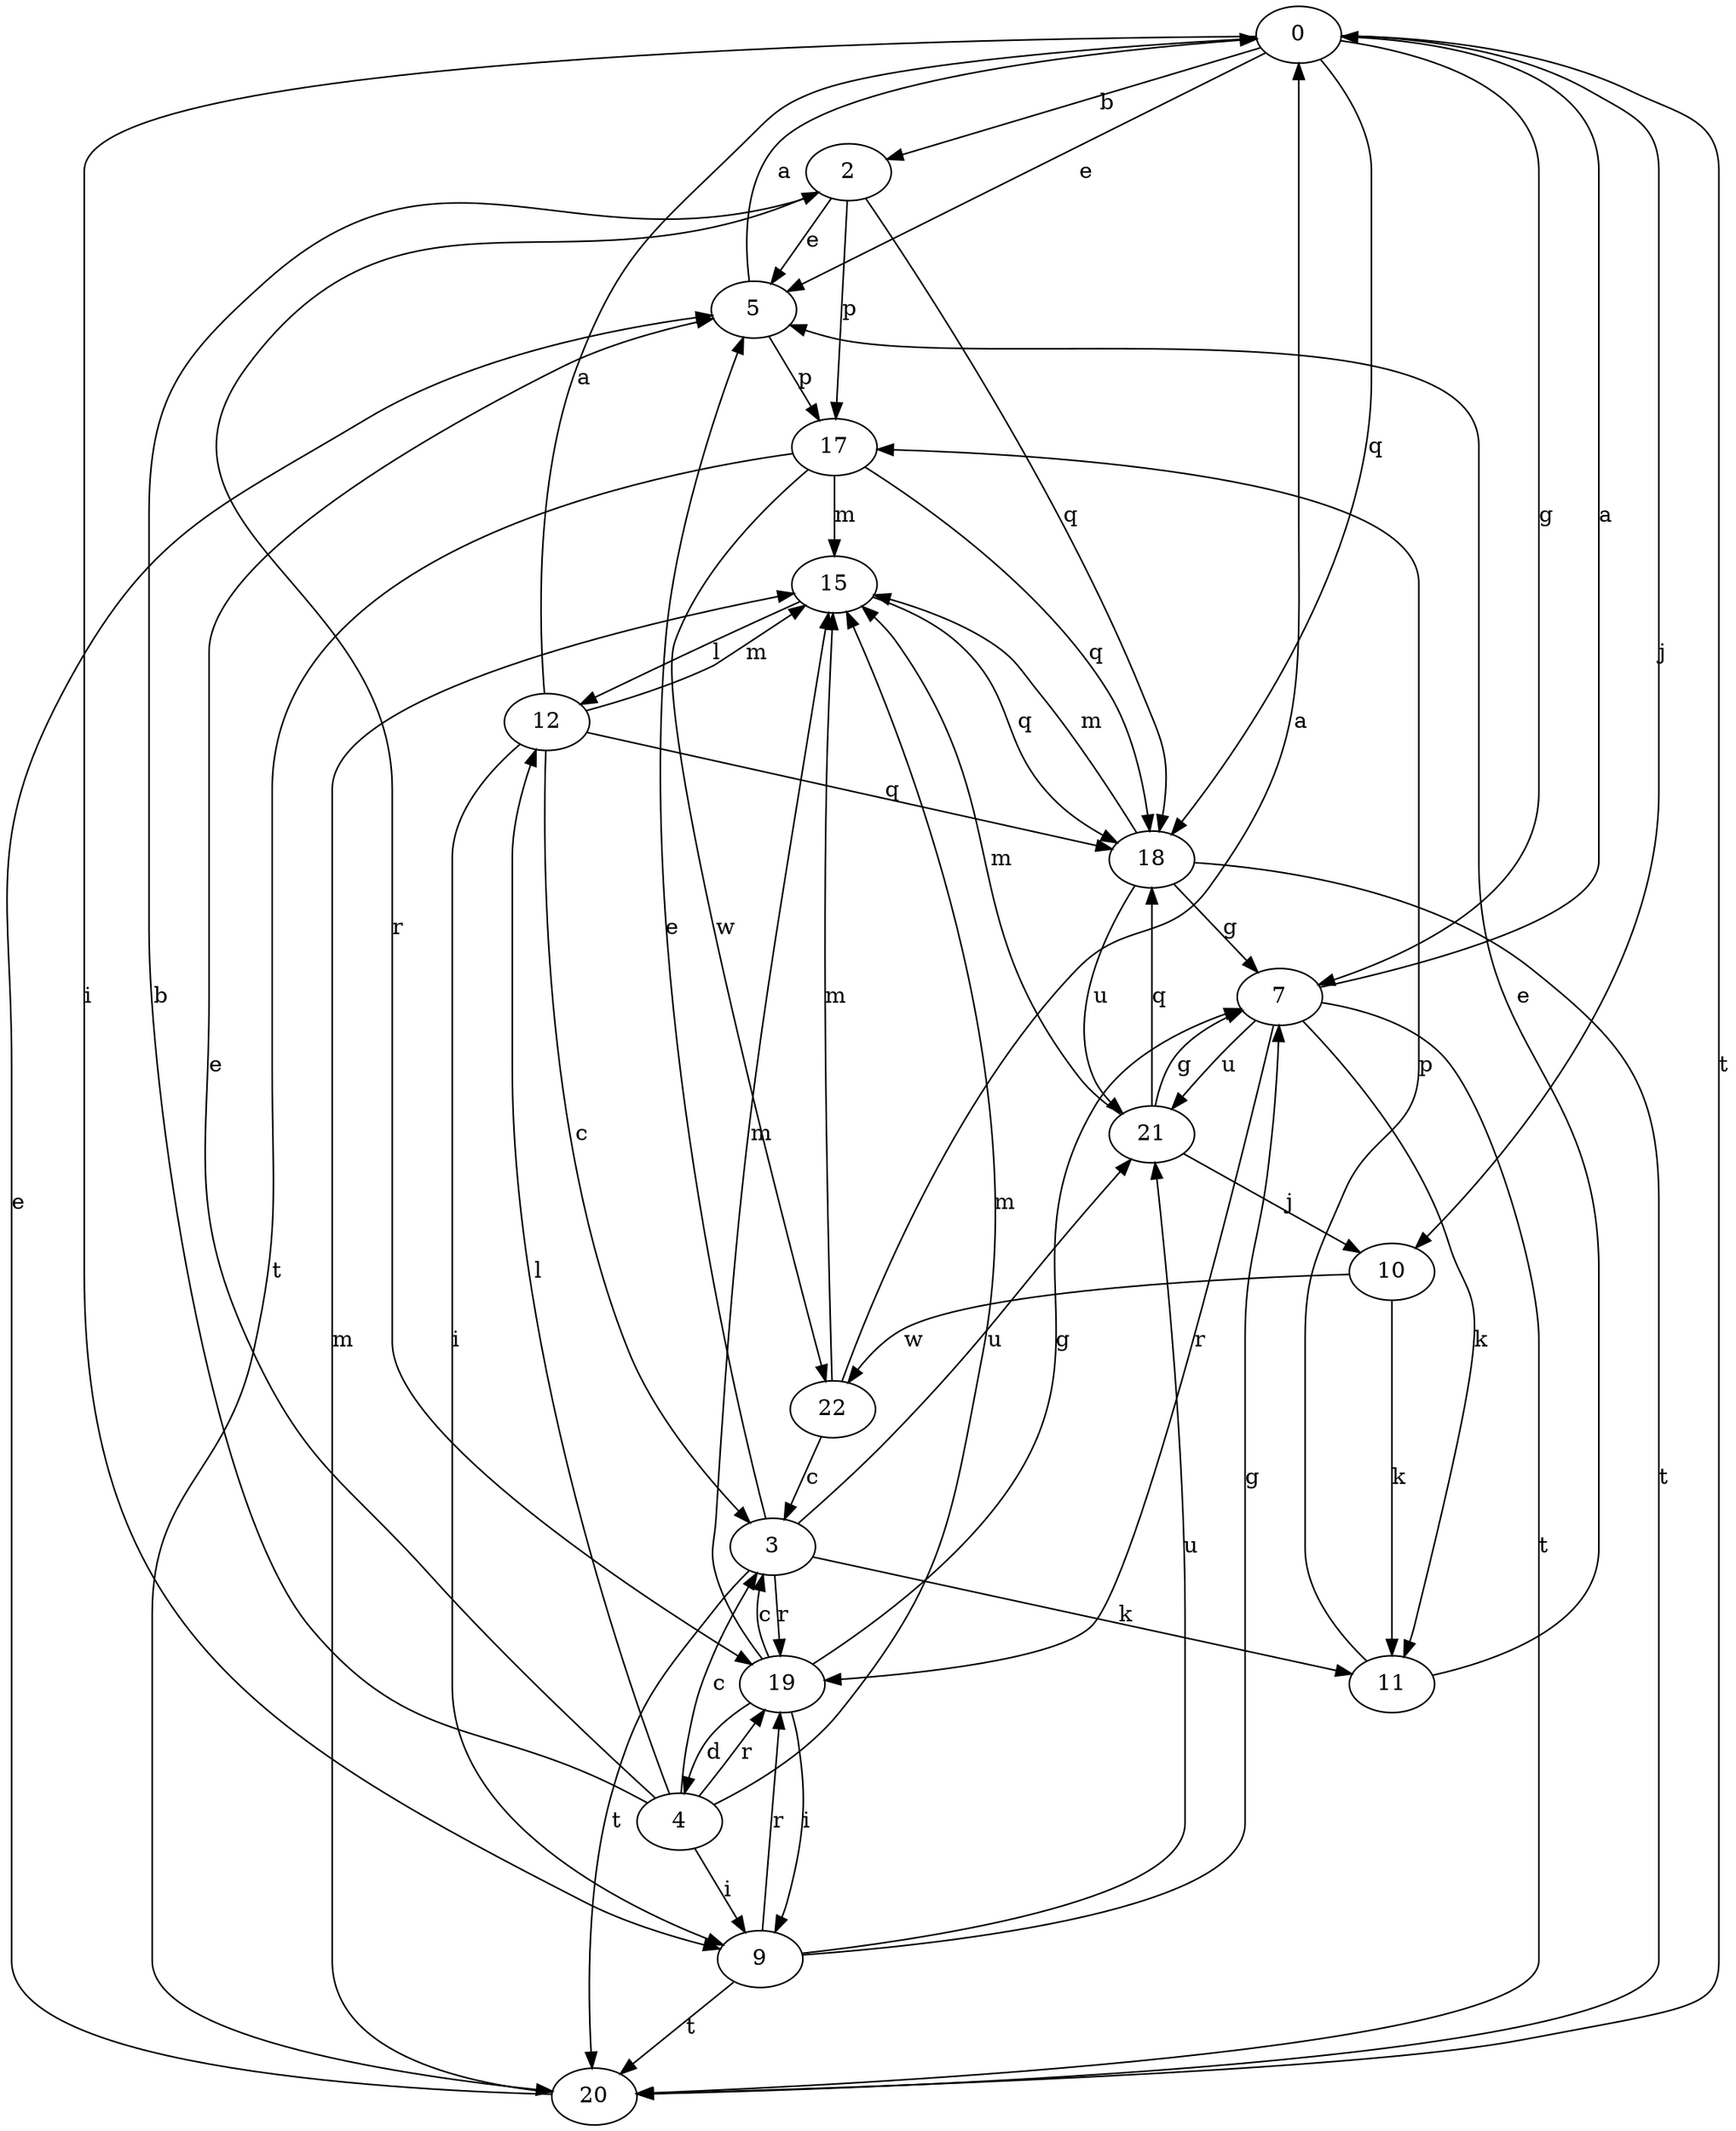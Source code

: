 strict digraph  {
0;
2;
3;
4;
5;
7;
9;
10;
11;
12;
15;
17;
18;
19;
20;
21;
22;
0 -> 2  [label=b];
0 -> 5  [label=e];
0 -> 7  [label=g];
0 -> 9  [label=i];
0 -> 10  [label=j];
0 -> 18  [label=q];
0 -> 20  [label=t];
2 -> 5  [label=e];
2 -> 17  [label=p];
2 -> 18  [label=q];
2 -> 19  [label=r];
3 -> 5  [label=e];
3 -> 11  [label=k];
3 -> 19  [label=r];
3 -> 20  [label=t];
3 -> 21  [label=u];
4 -> 2  [label=b];
4 -> 3  [label=c];
4 -> 5  [label=e];
4 -> 9  [label=i];
4 -> 12  [label=l];
4 -> 15  [label=m];
4 -> 19  [label=r];
5 -> 0  [label=a];
5 -> 17  [label=p];
7 -> 0  [label=a];
7 -> 11  [label=k];
7 -> 19  [label=r];
7 -> 20  [label=t];
7 -> 21  [label=u];
9 -> 7  [label=g];
9 -> 19  [label=r];
9 -> 20  [label=t];
9 -> 21  [label=u];
10 -> 11  [label=k];
10 -> 22  [label=w];
11 -> 5  [label=e];
11 -> 17  [label=p];
12 -> 0  [label=a];
12 -> 3  [label=c];
12 -> 9  [label=i];
12 -> 15  [label=m];
12 -> 18  [label=q];
15 -> 12  [label=l];
15 -> 18  [label=q];
17 -> 15  [label=m];
17 -> 18  [label=q];
17 -> 20  [label=t];
17 -> 22  [label=w];
18 -> 7  [label=g];
18 -> 15  [label=m];
18 -> 20  [label=t];
18 -> 21  [label=u];
19 -> 3  [label=c];
19 -> 4  [label=d];
19 -> 7  [label=g];
19 -> 9  [label=i];
19 -> 15  [label=m];
20 -> 5  [label=e];
20 -> 15  [label=m];
21 -> 7  [label=g];
21 -> 10  [label=j];
21 -> 15  [label=m];
21 -> 18  [label=q];
22 -> 0  [label=a];
22 -> 3  [label=c];
22 -> 15  [label=m];
}
